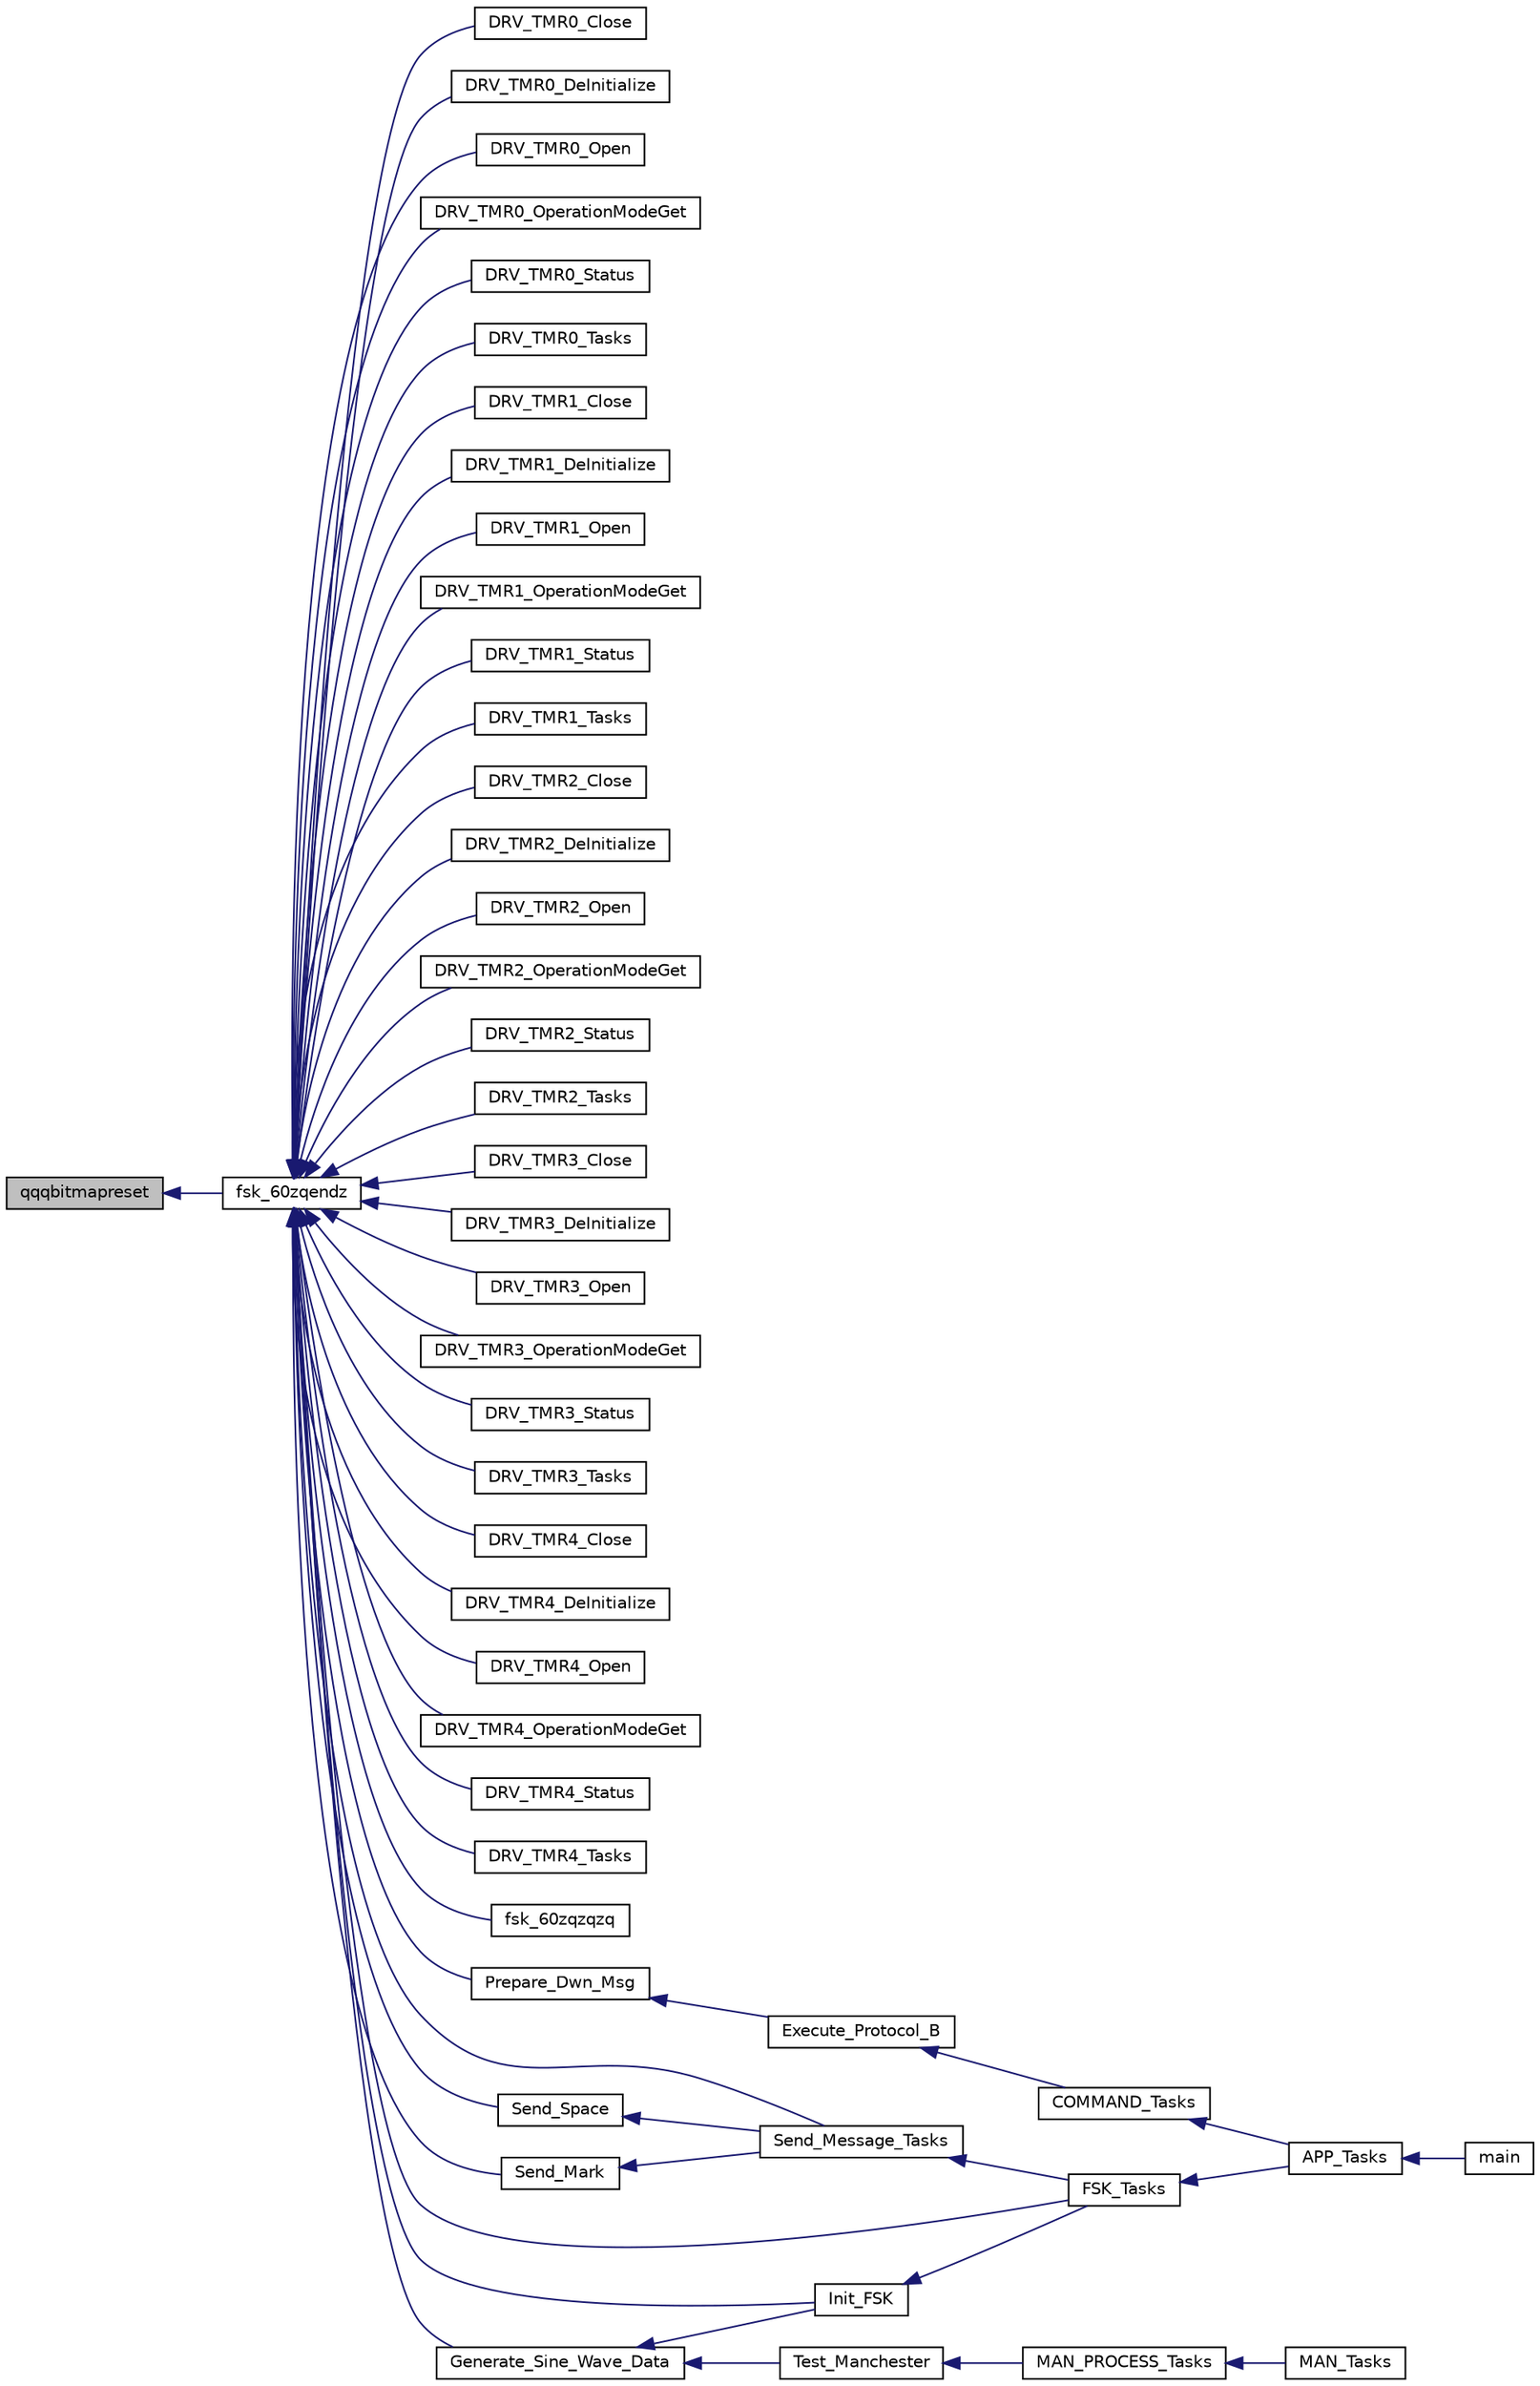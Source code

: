 digraph "qqqbitmapreset"
{
  edge [fontname="Helvetica",fontsize="10",labelfontname="Helvetica",labelfontsize="10"];
  node [fontname="Helvetica",fontsize="10",shape=record];
  rankdir="LR";
  Node1764 [label="qqqbitmapreset",height=0.2,width=0.4,color="black", fillcolor="grey75", style="filled", fontcolor="black"];
  Node1764 -> Node1765 [dir="back",color="midnightblue",fontsize="10",style="solid",fontname="Helvetica"];
  Node1765 [label="fsk_60zqendz",height=0.2,width=0.4,color="black", fillcolor="white", style="filled",URL="$inszt__fsk_8c.html#a73251ccdc6214ed6ecbd699bd11a67f3"];
  Node1765 -> Node1766 [dir="back",color="midnightblue",fontsize="10",style="solid",fontname="Helvetica"];
  Node1766 [label="DRV_TMR0_Close",height=0.2,width=0.4,color="black", fillcolor="white", style="filled",URL="$inszt__fsk_8c.html#a32eae35a1e64a44969e70c746ec9cdc2"];
  Node1765 -> Node1767 [dir="back",color="midnightblue",fontsize="10",style="solid",fontname="Helvetica"];
  Node1767 [label="DRV_TMR0_DeInitialize",height=0.2,width=0.4,color="black", fillcolor="white", style="filled",URL="$inszt__fsk_8c.html#ac35e22ce2277246569aa15a0142f42de"];
  Node1765 -> Node1768 [dir="back",color="midnightblue",fontsize="10",style="solid",fontname="Helvetica"];
  Node1768 [label="DRV_TMR0_Open",height=0.2,width=0.4,color="black", fillcolor="white", style="filled",URL="$inszt__fsk_8c.html#a6185be0b1acc5308100e9c168c6d9882"];
  Node1765 -> Node1769 [dir="back",color="midnightblue",fontsize="10",style="solid",fontname="Helvetica"];
  Node1769 [label="DRV_TMR0_OperationModeGet",height=0.2,width=0.4,color="black", fillcolor="white", style="filled",URL="$inszt__fsk_8c.html#a75154e72363837310412c5f0f77ca99b"];
  Node1765 -> Node1770 [dir="back",color="midnightblue",fontsize="10",style="solid",fontname="Helvetica"];
  Node1770 [label="DRV_TMR0_Status",height=0.2,width=0.4,color="black", fillcolor="white", style="filled",URL="$inszt__fsk_8c.html#aa0b45abb3787c0b80fba63077983fda6"];
  Node1765 -> Node1771 [dir="back",color="midnightblue",fontsize="10",style="solid",fontname="Helvetica"];
  Node1771 [label="DRV_TMR0_Tasks",height=0.2,width=0.4,color="black", fillcolor="white", style="filled",URL="$inszt__fsk_8c.html#a074ed24077060483c762988f726d23e9"];
  Node1765 -> Node1772 [dir="back",color="midnightblue",fontsize="10",style="solid",fontname="Helvetica"];
  Node1772 [label="DRV_TMR1_Close",height=0.2,width=0.4,color="black", fillcolor="white", style="filled",URL="$inszt__fsk_8c.html#a6a5cde4bb2a1f040394eff6085aa1d59"];
  Node1765 -> Node1773 [dir="back",color="midnightblue",fontsize="10",style="solid",fontname="Helvetica"];
  Node1773 [label="DRV_TMR1_DeInitialize",height=0.2,width=0.4,color="black", fillcolor="white", style="filled",URL="$inszt__fsk_8c.html#abf7739f5097a1ceff5268ea070a35c9e"];
  Node1765 -> Node1774 [dir="back",color="midnightblue",fontsize="10",style="solid",fontname="Helvetica"];
  Node1774 [label="DRV_TMR1_Open",height=0.2,width=0.4,color="black", fillcolor="white", style="filled",URL="$inszt__fsk_8c.html#ac23662f1a2e62aff3d8576b4fb403b5e"];
  Node1765 -> Node1775 [dir="back",color="midnightblue",fontsize="10",style="solid",fontname="Helvetica"];
  Node1775 [label="DRV_TMR1_OperationModeGet",height=0.2,width=0.4,color="black", fillcolor="white", style="filled",URL="$inszt__fsk_8c.html#a2ddcb52c248a14db2f5d3cc2b8396b4d"];
  Node1765 -> Node1776 [dir="back",color="midnightblue",fontsize="10",style="solid",fontname="Helvetica"];
  Node1776 [label="DRV_TMR1_Status",height=0.2,width=0.4,color="black", fillcolor="white", style="filled",URL="$inszt__fsk_8c.html#af0b509a65d0cc40830845f905e72f383"];
  Node1765 -> Node1777 [dir="back",color="midnightblue",fontsize="10",style="solid",fontname="Helvetica"];
  Node1777 [label="DRV_TMR1_Tasks",height=0.2,width=0.4,color="black", fillcolor="white", style="filled",URL="$inszt__fsk_8c.html#a0c01e1083b80ad88b2bc0fae758b1f0e"];
  Node1765 -> Node1778 [dir="back",color="midnightblue",fontsize="10",style="solid",fontname="Helvetica"];
  Node1778 [label="DRV_TMR2_Close",height=0.2,width=0.4,color="black", fillcolor="white", style="filled",URL="$inszt__fsk_8c.html#a5ad44e5f36f8a566c396331e7c08c15d"];
  Node1765 -> Node1779 [dir="back",color="midnightblue",fontsize="10",style="solid",fontname="Helvetica"];
  Node1779 [label="DRV_TMR2_DeInitialize",height=0.2,width=0.4,color="black", fillcolor="white", style="filled",URL="$inszt__fsk_8c.html#a0aa800750e31f5d3aea0afcd7faa41fe"];
  Node1765 -> Node1780 [dir="back",color="midnightblue",fontsize="10",style="solid",fontname="Helvetica"];
  Node1780 [label="DRV_TMR2_Open",height=0.2,width=0.4,color="black", fillcolor="white", style="filled",URL="$inszt__fsk_8c.html#ae3ec2e7d926f1dfcf4d5b4ec3f4452b1"];
  Node1765 -> Node1781 [dir="back",color="midnightblue",fontsize="10",style="solid",fontname="Helvetica"];
  Node1781 [label="DRV_TMR2_OperationModeGet",height=0.2,width=0.4,color="black", fillcolor="white", style="filled",URL="$inszt__fsk_8c.html#aaec612bc5ca6823e226aa9e168f0f7e4"];
  Node1765 -> Node1782 [dir="back",color="midnightblue",fontsize="10",style="solid",fontname="Helvetica"];
  Node1782 [label="DRV_TMR2_Status",height=0.2,width=0.4,color="black", fillcolor="white", style="filled",URL="$inszt__fsk_8c.html#ab66021f387d5cbb3e7ab20b7718aa773"];
  Node1765 -> Node1783 [dir="back",color="midnightblue",fontsize="10",style="solid",fontname="Helvetica"];
  Node1783 [label="DRV_TMR2_Tasks",height=0.2,width=0.4,color="black", fillcolor="white", style="filled",URL="$inszt__fsk_8c.html#a4cae103296c260a0cacd0bfbb02abec6"];
  Node1765 -> Node1784 [dir="back",color="midnightblue",fontsize="10",style="solid",fontname="Helvetica"];
  Node1784 [label="DRV_TMR3_Close",height=0.2,width=0.4,color="black", fillcolor="white", style="filled",URL="$inszt__fsk_8c.html#a5dd9fa4b5c96ae83f17ed22952b3526b"];
  Node1765 -> Node1785 [dir="back",color="midnightblue",fontsize="10",style="solid",fontname="Helvetica"];
  Node1785 [label="DRV_TMR3_DeInitialize",height=0.2,width=0.4,color="black", fillcolor="white", style="filled",URL="$inszt__fsk_8c.html#a51119949a1b0dc2ade9d15cd3eef3cf9"];
  Node1765 -> Node1786 [dir="back",color="midnightblue",fontsize="10",style="solid",fontname="Helvetica"];
  Node1786 [label="DRV_TMR3_Open",height=0.2,width=0.4,color="black", fillcolor="white", style="filled",URL="$inszt__fsk_8c.html#a14def85d2721c6fe7a0f52e5da985745"];
  Node1765 -> Node1787 [dir="back",color="midnightblue",fontsize="10",style="solid",fontname="Helvetica"];
  Node1787 [label="DRV_TMR3_OperationModeGet",height=0.2,width=0.4,color="black", fillcolor="white", style="filled",URL="$inszt__fsk_8c.html#aba3d374b5742c8fed77fb9c5125906e8"];
  Node1765 -> Node1788 [dir="back",color="midnightblue",fontsize="10",style="solid",fontname="Helvetica"];
  Node1788 [label="DRV_TMR3_Status",height=0.2,width=0.4,color="black", fillcolor="white", style="filled",URL="$inszt__fsk_8c.html#ab337820f2261ee63bfbdbe91f999de92"];
  Node1765 -> Node1789 [dir="back",color="midnightblue",fontsize="10",style="solid",fontname="Helvetica"];
  Node1789 [label="DRV_TMR3_Tasks",height=0.2,width=0.4,color="black", fillcolor="white", style="filled",URL="$inszt__fsk_8c.html#ac4622292b2dab66f9b5ae9778db08478"];
  Node1765 -> Node1790 [dir="back",color="midnightblue",fontsize="10",style="solid",fontname="Helvetica"];
  Node1790 [label="DRV_TMR4_Close",height=0.2,width=0.4,color="black", fillcolor="white", style="filled",URL="$inszt__fsk_8c.html#abca98245dd4f6348cc96c19911fa2f7f"];
  Node1765 -> Node1791 [dir="back",color="midnightblue",fontsize="10",style="solid",fontname="Helvetica"];
  Node1791 [label="DRV_TMR4_DeInitialize",height=0.2,width=0.4,color="black", fillcolor="white", style="filled",URL="$inszt__fsk_8c.html#a24315793d9553d184024aea496534bc5"];
  Node1765 -> Node1792 [dir="back",color="midnightblue",fontsize="10",style="solid",fontname="Helvetica"];
  Node1792 [label="DRV_TMR4_Open",height=0.2,width=0.4,color="black", fillcolor="white", style="filled",URL="$inszt__fsk_8c.html#a6e2c39c5a9d8b23859be0e673b43b1b9"];
  Node1765 -> Node1793 [dir="back",color="midnightblue",fontsize="10",style="solid",fontname="Helvetica"];
  Node1793 [label="DRV_TMR4_OperationModeGet",height=0.2,width=0.4,color="black", fillcolor="white", style="filled",URL="$inszt__fsk_8c.html#ad47780c4b3a36ef4f64841b0106a751d"];
  Node1765 -> Node1794 [dir="back",color="midnightblue",fontsize="10",style="solid",fontname="Helvetica"];
  Node1794 [label="DRV_TMR4_Status",height=0.2,width=0.4,color="black", fillcolor="white", style="filled",URL="$inszt__fsk_8c.html#aeb55a9257642cf221bcb641b25033668"];
  Node1765 -> Node1795 [dir="back",color="midnightblue",fontsize="10",style="solid",fontname="Helvetica"];
  Node1795 [label="DRV_TMR4_Tasks",height=0.2,width=0.4,color="black", fillcolor="white", style="filled",URL="$inszt__fsk_8c.html#a97a4bb302673812056f8ad54ea70b59e"];
  Node1765 -> Node1796 [dir="back",color="midnightblue",fontsize="10",style="solid",fontname="Helvetica"];
  Node1796 [label="fsk_60zqzqzq",height=0.2,width=0.4,color="black", fillcolor="white", style="filled",URL="$inszt__fsk_8c.html#a60375f587b3c3e67b586d66f640a720c"];
  Node1765 -> Node1797 [dir="back",color="midnightblue",fontsize="10",style="solid",fontname="Helvetica"];
  Node1797 [label="FSK_Tasks",height=0.2,width=0.4,color="black", fillcolor="white", style="filled",URL="$inszt__fsk_8c.html#a86e42784b2bc0d852d28898161103760"];
  Node1797 -> Node1798 [dir="back",color="midnightblue",fontsize="10",style="solid",fontname="Helvetica"];
  Node1798 [label="APP_Tasks",height=0.2,width=0.4,color="black", fillcolor="white", style="filled",URL="$inszt__app_8c.html#a859aee46b660cfee47cfd45ce08f6862"];
  Node1798 -> Node1799 [dir="back",color="midnightblue",fontsize="10",style="solid",fontname="Helvetica"];
  Node1799 [label="main",height=0.2,width=0.4,color="black", fillcolor="white", style="filled",URL="$inszt__main_8c.html#a840291bc02cba5474a4cb46a9b9566fe"];
  Node1765 -> Node1800 [dir="back",color="midnightblue",fontsize="10",style="solid",fontname="Helvetica"];
  Node1800 [label="Generate_Sine_Wave_Data",height=0.2,width=0.4,color="black", fillcolor="white", style="filled",URL="$inszt__fsk_8c.html#addea2446d70661efa9c99a5c78073ffa"];
  Node1800 -> Node1801 [dir="back",color="midnightblue",fontsize="10",style="solid",fontname="Helvetica"];
  Node1801 [label="Init_FSK",height=0.2,width=0.4,color="black", fillcolor="white", style="filled",URL="$inszt__fsk_8c.html#abf81b4f4803cca658397c138bc6fe2d0"];
  Node1801 -> Node1797 [dir="back",color="midnightblue",fontsize="10",style="solid",fontname="Helvetica"];
  Node1800 -> Node1802 [dir="back",color="midnightblue",fontsize="10",style="solid",fontname="Helvetica"];
  Node1802 [label="Test_Manchester",height=0.2,width=0.4,color="black", fillcolor="white", style="filled",URL="$inszt__man_8c.html#a58180a4bddf2eb82b49ce86257a95346"];
  Node1802 -> Node1803 [dir="back",color="midnightblue",fontsize="10",style="solid",fontname="Helvetica"];
  Node1803 [label="MAN_PROCESS_Tasks",height=0.2,width=0.4,color="black", fillcolor="white", style="filled",URL="$inszt__man_8c.html#a48e348dab43f9719d4c7f62dcdc91ccf"];
  Node1803 -> Node1804 [dir="back",color="midnightblue",fontsize="10",style="solid",fontname="Helvetica"];
  Node1804 [label="MAN_Tasks",height=0.2,width=0.4,color="black", fillcolor="white", style="filled",URL="$man_8h.html#aee1e768706fd21921cca7b874ff4f232"];
  Node1765 -> Node1801 [dir="back",color="midnightblue",fontsize="10",style="solid",fontname="Helvetica"];
  Node1765 -> Node1805 [dir="back",color="midnightblue",fontsize="10",style="solid",fontname="Helvetica"];
  Node1805 [label="Prepare_Dwn_Msg",height=0.2,width=0.4,color="black", fillcolor="white", style="filled",URL="$inszt__fsk_8c.html#af03119517238e3e23ca0fd0ade4eabfa"];
  Node1805 -> Node1806 [dir="back",color="midnightblue",fontsize="10",style="solid",fontname="Helvetica"];
  Node1806 [label="Execute_Protocol_B",height=0.2,width=0.4,color="black", fillcolor="white", style="filled",URL="$inszt__commands_8c.html#a8e4d3181dba6334ad9065acfbca9e2ab"];
  Node1806 -> Node1807 [dir="back",color="midnightblue",fontsize="10",style="solid",fontname="Helvetica"];
  Node1807 [label="COMMAND_Tasks",height=0.2,width=0.4,color="black", fillcolor="white", style="filled",URL="$inszt__commands_8c.html#a18253442833a6f9dcc1031492524596c"];
  Node1807 -> Node1798 [dir="back",color="midnightblue",fontsize="10",style="solid",fontname="Helvetica"];
  Node1765 -> Node1808 [dir="back",color="midnightblue",fontsize="10",style="solid",fontname="Helvetica"];
  Node1808 [label="Send_Mark",height=0.2,width=0.4,color="black", fillcolor="white", style="filled",URL="$inszt__fsk_8c.html#af6df46cfba14cca3d40316ea7fd73864"];
  Node1808 -> Node1809 [dir="back",color="midnightblue",fontsize="10",style="solid",fontname="Helvetica"];
  Node1809 [label="Send_Message_Tasks",height=0.2,width=0.4,color="black", fillcolor="white", style="filled",URL="$inszt__fsk_8c.html#a45a8cc3ff099bf7fc92d3f6328fc0177"];
  Node1809 -> Node1797 [dir="back",color="midnightblue",fontsize="10",style="solid",fontname="Helvetica"];
  Node1765 -> Node1809 [dir="back",color="midnightblue",fontsize="10",style="solid",fontname="Helvetica"];
  Node1765 -> Node1810 [dir="back",color="midnightblue",fontsize="10",style="solid",fontname="Helvetica"];
  Node1810 [label="Send_Space",height=0.2,width=0.4,color="black", fillcolor="white", style="filled",URL="$inszt__fsk_8c.html#ad64d2f0c440d4a040bc0efd2f44d24e4"];
  Node1810 -> Node1809 [dir="back",color="midnightblue",fontsize="10",style="solid",fontname="Helvetica"];
}
